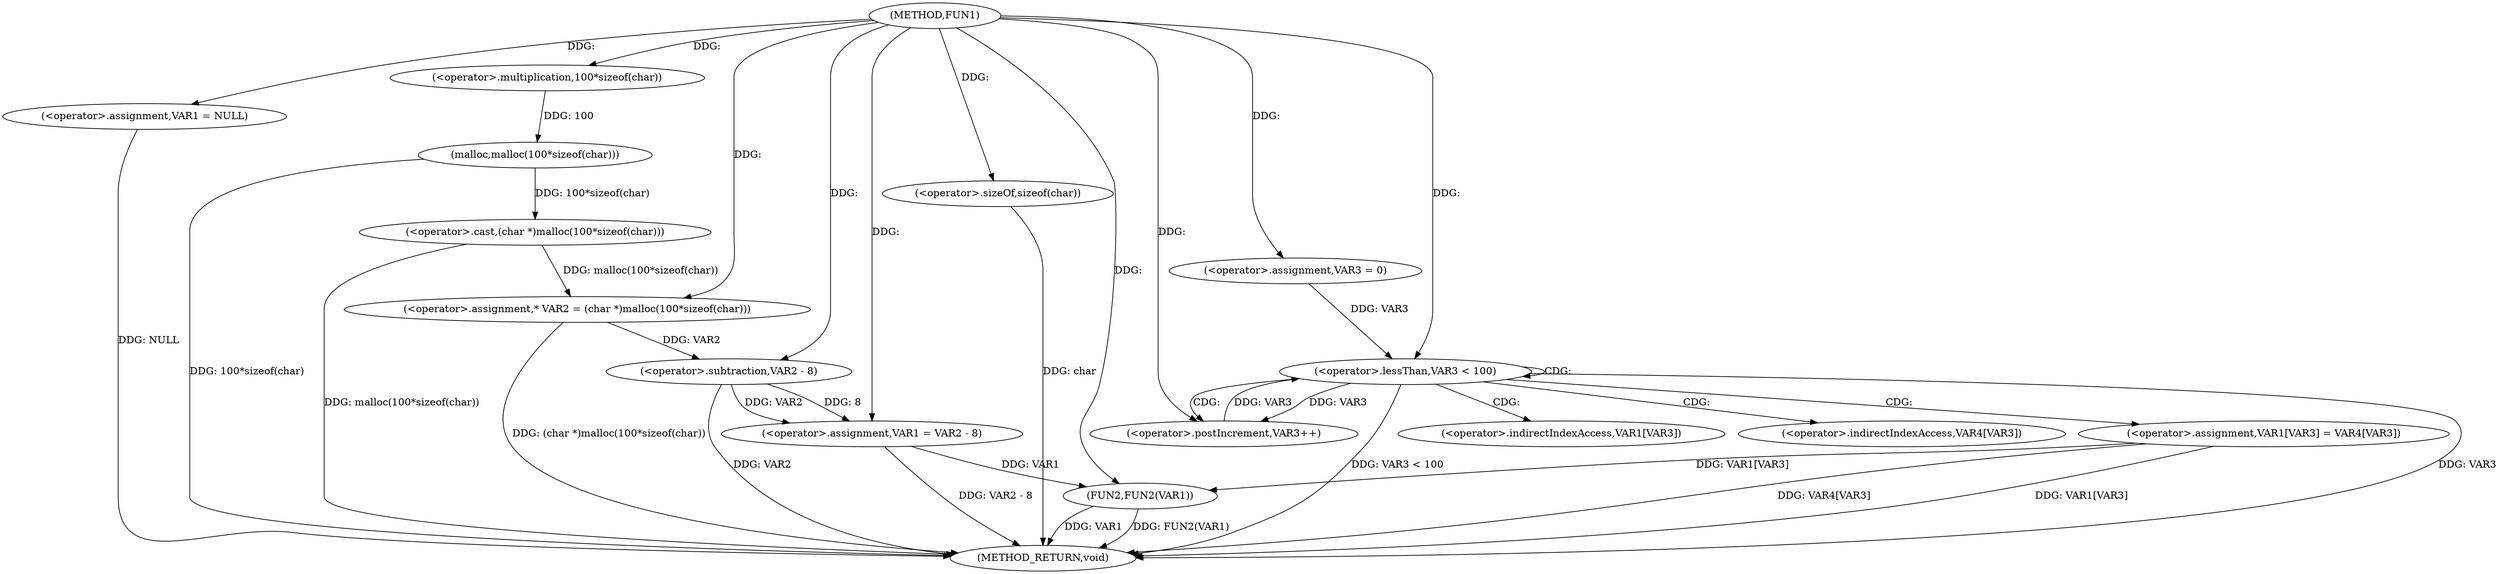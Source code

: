 digraph FUN1 {  
"1000100" [label = "(METHOD,FUN1)" ]
"1000144" [label = "(METHOD_RETURN,void)" ]
"1000103" [label = "(<operator>.assignment,VAR1 = NULL)" ]
"1000108" [label = "(<operator>.assignment,* VAR2 = (char *)malloc(100*sizeof(char)))" ]
"1000110" [label = "(<operator>.cast,(char *)malloc(100*sizeof(char)))" ]
"1000112" [label = "(malloc,malloc(100*sizeof(char)))" ]
"1000113" [label = "(<operator>.multiplication,100*sizeof(char))" ]
"1000115" [label = "(<operator>.sizeOf,sizeof(char))" ]
"1000117" [label = "(<operator>.assignment,VAR1 = VAR2 - 8)" ]
"1000119" [label = "(<operator>.subtraction,VAR2 - 8)" ]
"1000126" [label = "(<operator>.assignment,VAR3 = 0)" ]
"1000129" [label = "(<operator>.lessThan,VAR3 < 100)" ]
"1000132" [label = "(<operator>.postIncrement,VAR3++)" ]
"1000135" [label = "(<operator>.assignment,VAR1[VAR3] = VAR4[VAR3])" ]
"1000142" [label = "(FUN2,FUN2(VAR1))" ]
"1000136" [label = "(<operator>.indirectIndexAccess,VAR1[VAR3])" ]
"1000139" [label = "(<operator>.indirectIndexAccess,VAR4[VAR3])" ]
  "1000142" -> "1000144"  [ label = "DDG: FUN2(VAR1)"] 
  "1000103" -> "1000144"  [ label = "DDG: NULL"] 
  "1000110" -> "1000144"  [ label = "DDG: malloc(100*sizeof(char))"] 
  "1000117" -> "1000144"  [ label = "DDG: VAR2 - 8"] 
  "1000115" -> "1000144"  [ label = "DDG: char"] 
  "1000129" -> "1000144"  [ label = "DDG: VAR3"] 
  "1000135" -> "1000144"  [ label = "DDG: VAR4[VAR3]"] 
  "1000129" -> "1000144"  [ label = "DDG: VAR3 < 100"] 
  "1000112" -> "1000144"  [ label = "DDG: 100*sizeof(char)"] 
  "1000108" -> "1000144"  [ label = "DDG: (char *)malloc(100*sizeof(char))"] 
  "1000119" -> "1000144"  [ label = "DDG: VAR2"] 
  "1000142" -> "1000144"  [ label = "DDG: VAR1"] 
  "1000135" -> "1000144"  [ label = "DDG: VAR1[VAR3]"] 
  "1000100" -> "1000103"  [ label = "DDG: "] 
  "1000110" -> "1000108"  [ label = "DDG: malloc(100*sizeof(char))"] 
  "1000100" -> "1000108"  [ label = "DDG: "] 
  "1000112" -> "1000110"  [ label = "DDG: 100*sizeof(char)"] 
  "1000113" -> "1000112"  [ label = "DDG: 100"] 
  "1000100" -> "1000113"  [ label = "DDG: "] 
  "1000100" -> "1000115"  [ label = "DDG: "] 
  "1000119" -> "1000117"  [ label = "DDG: VAR2"] 
  "1000119" -> "1000117"  [ label = "DDG: 8"] 
  "1000100" -> "1000117"  [ label = "DDG: "] 
  "1000108" -> "1000119"  [ label = "DDG: VAR2"] 
  "1000100" -> "1000119"  [ label = "DDG: "] 
  "1000100" -> "1000126"  [ label = "DDG: "] 
  "1000126" -> "1000129"  [ label = "DDG: VAR3"] 
  "1000132" -> "1000129"  [ label = "DDG: VAR3"] 
  "1000100" -> "1000129"  [ label = "DDG: "] 
  "1000129" -> "1000132"  [ label = "DDG: VAR3"] 
  "1000100" -> "1000132"  [ label = "DDG: "] 
  "1000117" -> "1000142"  [ label = "DDG: VAR1"] 
  "1000135" -> "1000142"  [ label = "DDG: VAR1[VAR3]"] 
  "1000100" -> "1000142"  [ label = "DDG: "] 
  "1000129" -> "1000132"  [ label = "CDG: "] 
  "1000129" -> "1000129"  [ label = "CDG: "] 
  "1000129" -> "1000139"  [ label = "CDG: "] 
  "1000129" -> "1000135"  [ label = "CDG: "] 
  "1000129" -> "1000136"  [ label = "CDG: "] 
}
